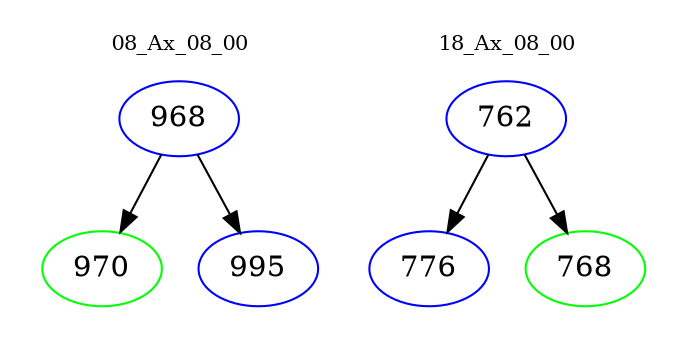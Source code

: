 digraph{
subgraph cluster_0 {
color = white
label = "08_Ax_08_00";
fontsize=10;
T0_968 [label="968", color="blue"]
T0_968 -> T0_970 [color="black"]
T0_970 [label="970", color="green"]
T0_968 -> T0_995 [color="black"]
T0_995 [label="995", color="blue"]
}
subgraph cluster_1 {
color = white
label = "18_Ax_08_00";
fontsize=10;
T1_762 [label="762", color="blue"]
T1_762 -> T1_776 [color="black"]
T1_776 [label="776", color="blue"]
T1_762 -> T1_768 [color="black"]
T1_768 [label="768", color="green"]
}
}
